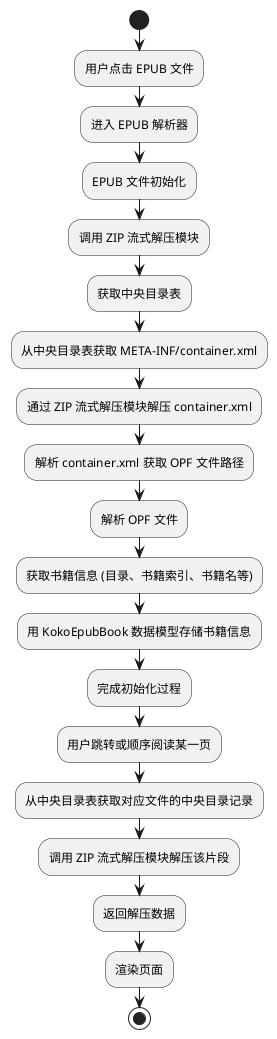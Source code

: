 @startuml EPUB流式解析流程图

start
:用户点击 EPUB 文件;
:进入 EPUB 解析器;
:EPUB 文件初始化;
:调用 ZIP 流式解压模块;
:获取中央目录表;

:从中央目录表获取 META-INF/container.xml;
:通过 ZIP 流式解压模块解压 container.xml;
:解析 container.xml 获取 OPF 文件路径;

:解析 OPF 文件;
:获取书籍信息 (目录、书籍索引、书籍名等);
:用 KokoEpubBook 数据模型存储书籍信息;
:完成初始化过程;

:用户跳转或顺序阅读某一页;
:从中央目录表获取对应文件的中央目录记录;
:调用 ZIP 流式解压模块解压该片段;
:返回解压数据;
:渲染页面;

stop

@enduml